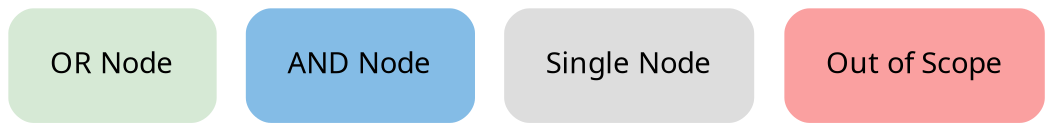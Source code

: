 digraph {
	// Base Styling
	rankdir="TB";
	splines=true;
	overlap=false;
	nodesep="0.2";
	ranksep="0.4";
	bgcolor="transparent";
	// label="Some Title";
	labelloc="t";
	fontname="Montserrat";
	node [ fontname="Montserrat" margin=0.28 shape="plaintext" style="filled, rounded" ];
	edge [ fontname="Montserrat" color="#2B303A" ];

	// List of Nodes

	// base nodes
	// reality [ label="Reality" fillcolor="#2B303A" fontcolor="#ffffff" ]
	// attack_win [ label="Access video\nrecordings in\nS3 bucket\n(attackers win)" fillcolor="#DB2955" fontcolor="#ffffff" ]

	// green nodes == OR nodes
	node [ color="#D6E9D5" ]
	or_node [ label="OR Node" ]
	

	// blue nodes == AND nodes
	node [ color="#84BCE6" ]
	and_node [ label="AND Node" ]

	// white nodes == single nodes
	node [ color="#DDDDDD" ]
	end_node [ label="Single Node" ]


	// red nodes == out of scope
	node [ color="#FAA0A0" ]
	out_of_scope [ label="Out of Scope" ]
	
	// Subgraphs / Clusters

	// these clusters enforce the correct hierarchies
  
	subgraph same_level_a {
		rank=same;
		or_node
		and_node
		end_node
		out_of_scope
	}
	

  // Enforcing ordering in levels
  
	or_node -> and_node -> end_node -> out_of_scope [ style="invis" ]
}